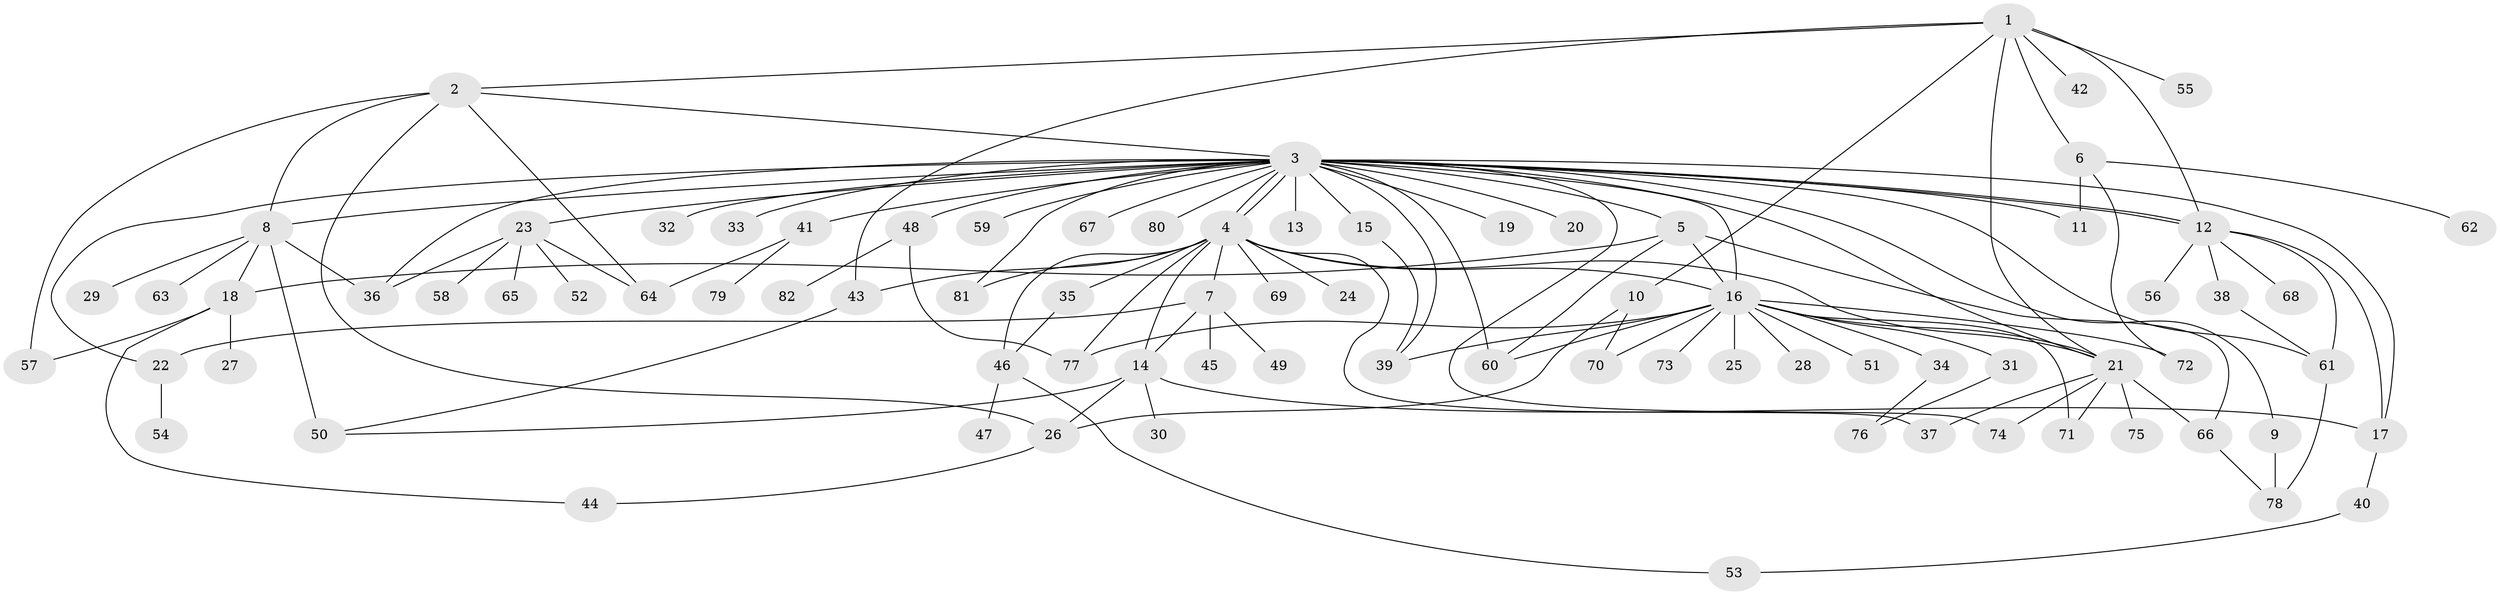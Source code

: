 // Generated by graph-tools (version 1.1) at 2025/14/03/09/25 04:14:23]
// undirected, 82 vertices, 127 edges
graph export_dot {
graph [start="1"]
  node [color=gray90,style=filled];
  1;
  2;
  3;
  4;
  5;
  6;
  7;
  8;
  9;
  10;
  11;
  12;
  13;
  14;
  15;
  16;
  17;
  18;
  19;
  20;
  21;
  22;
  23;
  24;
  25;
  26;
  27;
  28;
  29;
  30;
  31;
  32;
  33;
  34;
  35;
  36;
  37;
  38;
  39;
  40;
  41;
  42;
  43;
  44;
  45;
  46;
  47;
  48;
  49;
  50;
  51;
  52;
  53;
  54;
  55;
  56;
  57;
  58;
  59;
  60;
  61;
  62;
  63;
  64;
  65;
  66;
  67;
  68;
  69;
  70;
  71;
  72;
  73;
  74;
  75;
  76;
  77;
  78;
  79;
  80;
  81;
  82;
  1 -- 2;
  1 -- 6;
  1 -- 10;
  1 -- 12;
  1 -- 21;
  1 -- 42;
  1 -- 43;
  1 -- 55;
  2 -- 3;
  2 -- 8;
  2 -- 26;
  2 -- 57;
  2 -- 64;
  3 -- 4;
  3 -- 4;
  3 -- 5;
  3 -- 8;
  3 -- 9;
  3 -- 11;
  3 -- 12;
  3 -- 12;
  3 -- 13;
  3 -- 15;
  3 -- 16;
  3 -- 17;
  3 -- 19;
  3 -- 20;
  3 -- 21;
  3 -- 22;
  3 -- 23;
  3 -- 32;
  3 -- 33;
  3 -- 36;
  3 -- 39;
  3 -- 41;
  3 -- 48;
  3 -- 59;
  3 -- 60;
  3 -- 61;
  3 -- 67;
  3 -- 74;
  3 -- 80;
  3 -- 81;
  4 -- 7;
  4 -- 14;
  4 -- 16;
  4 -- 21;
  4 -- 24;
  4 -- 35;
  4 -- 37;
  4 -- 43;
  4 -- 46;
  4 -- 69;
  4 -- 77;
  4 -- 81;
  5 -- 16;
  5 -- 18;
  5 -- 60;
  5 -- 66;
  6 -- 11;
  6 -- 62;
  6 -- 72;
  7 -- 14;
  7 -- 22;
  7 -- 45;
  7 -- 49;
  8 -- 18;
  8 -- 29;
  8 -- 36;
  8 -- 50;
  8 -- 63;
  9 -- 78;
  10 -- 26;
  10 -- 70;
  12 -- 17;
  12 -- 38;
  12 -- 56;
  12 -- 61;
  12 -- 68;
  14 -- 17;
  14 -- 26;
  14 -- 30;
  14 -- 50;
  15 -- 39;
  16 -- 21;
  16 -- 25;
  16 -- 28;
  16 -- 31;
  16 -- 34;
  16 -- 39;
  16 -- 51;
  16 -- 60;
  16 -- 70;
  16 -- 71;
  16 -- 72;
  16 -- 73;
  16 -- 77;
  17 -- 40;
  18 -- 27;
  18 -- 44;
  18 -- 57;
  21 -- 37;
  21 -- 66;
  21 -- 71;
  21 -- 74;
  21 -- 75;
  22 -- 54;
  23 -- 36;
  23 -- 52;
  23 -- 58;
  23 -- 64;
  23 -- 65;
  26 -- 44;
  31 -- 76;
  34 -- 76;
  35 -- 46;
  38 -- 61;
  40 -- 53;
  41 -- 64;
  41 -- 79;
  43 -- 50;
  46 -- 47;
  46 -- 53;
  48 -- 77;
  48 -- 82;
  61 -- 78;
  66 -- 78;
}
